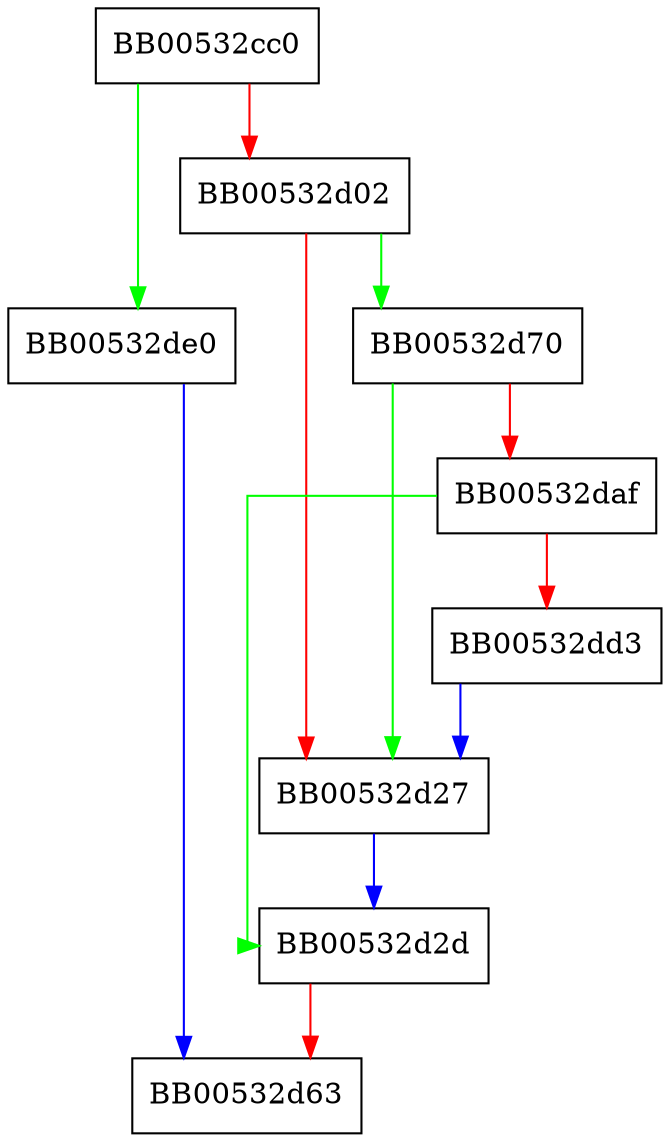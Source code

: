 digraph BIO_get_accept_socket {
  node [shape="box"];
  graph [splines=ortho];
  BB00532cc0 -> BB00532de0 [color="green"];
  BB00532cc0 -> BB00532d02 [color="red"];
  BB00532d02 -> BB00532d70 [color="green"];
  BB00532d02 -> BB00532d27 [color="red"];
  BB00532d27 -> BB00532d2d [color="blue"];
  BB00532d2d -> BB00532d63 [color="red"];
  BB00532d70 -> BB00532d27 [color="green"];
  BB00532d70 -> BB00532daf [color="red"];
  BB00532daf -> BB00532d2d [color="green"];
  BB00532daf -> BB00532dd3 [color="red"];
  BB00532dd3 -> BB00532d27 [color="blue"];
  BB00532de0 -> BB00532d63 [color="blue"];
}